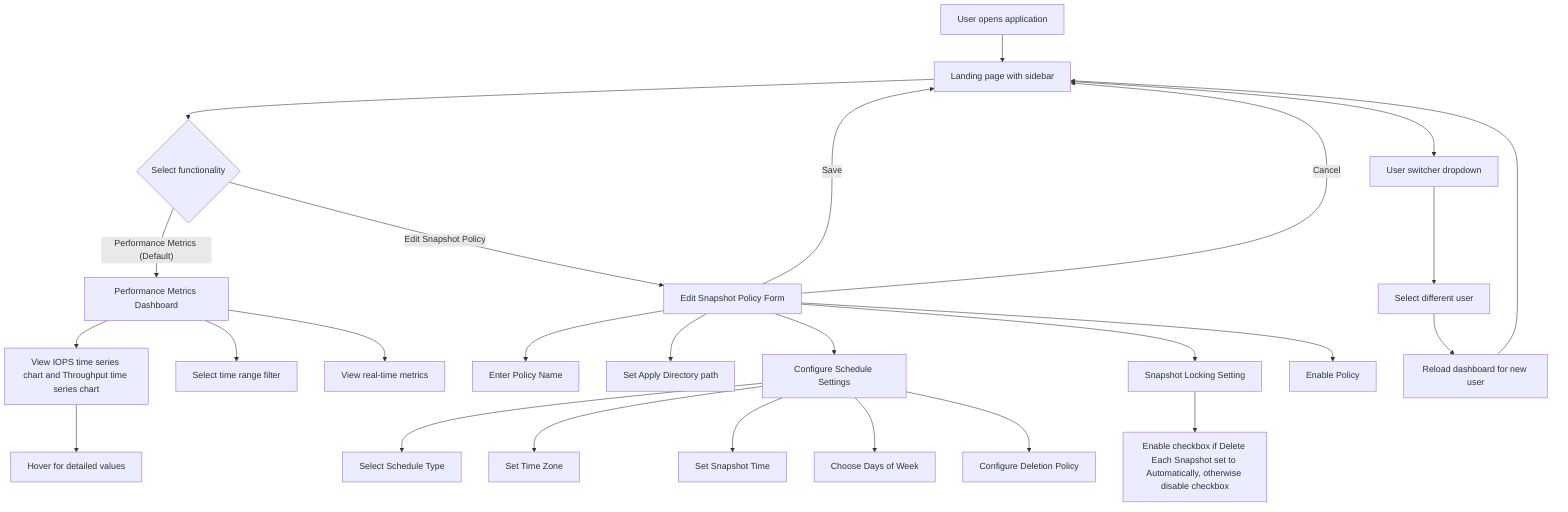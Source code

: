 flowchart TD
      A[User opens application] --> B[Landing page with sidebar]
      B --> C{Select functionality}

      C -->|Performance Metrics #40;Default#41;| D[Performance Metrics Dashboard]
      C -->|Edit Snapshot Policy| E[Edit Snapshot Policy Form]

      D --> D1[View IOPS time series chart and Throughput time series chart]
      D --> D2[Select time range filter]
      D --> D3[View real-time metrics]
      D1 --> D5[Hover for detailed values]

      E --> E1[Enter Policy Name]
      E --> E2[Set Apply Directory path]
      E --> E3[Configure Schedule Settings]

      E3 --> E3a[Select Schedule Type]
      E3 --> E3b[Set Time Zone]
      E3 --> E3c[Set Snapshot Time]
      E3 --> E3d[Choose Days of Week]
      E3 --> E3e[Configure Deletion Policy]

      E --> E4[Snapshot Locking Setting]
      E4 --> E4a[Enable checkbox if Delete Each Snapshot set to Automatically, otherwise disable checkbox]

      E --> E5[Enable Policy]

      E --> |Save| B
      E --> |Cancel| B

      B --> F[User switcher dropdown]
      F --> G[Select different user]
      G --> H[Reload dashboard for new user]
      H --> B